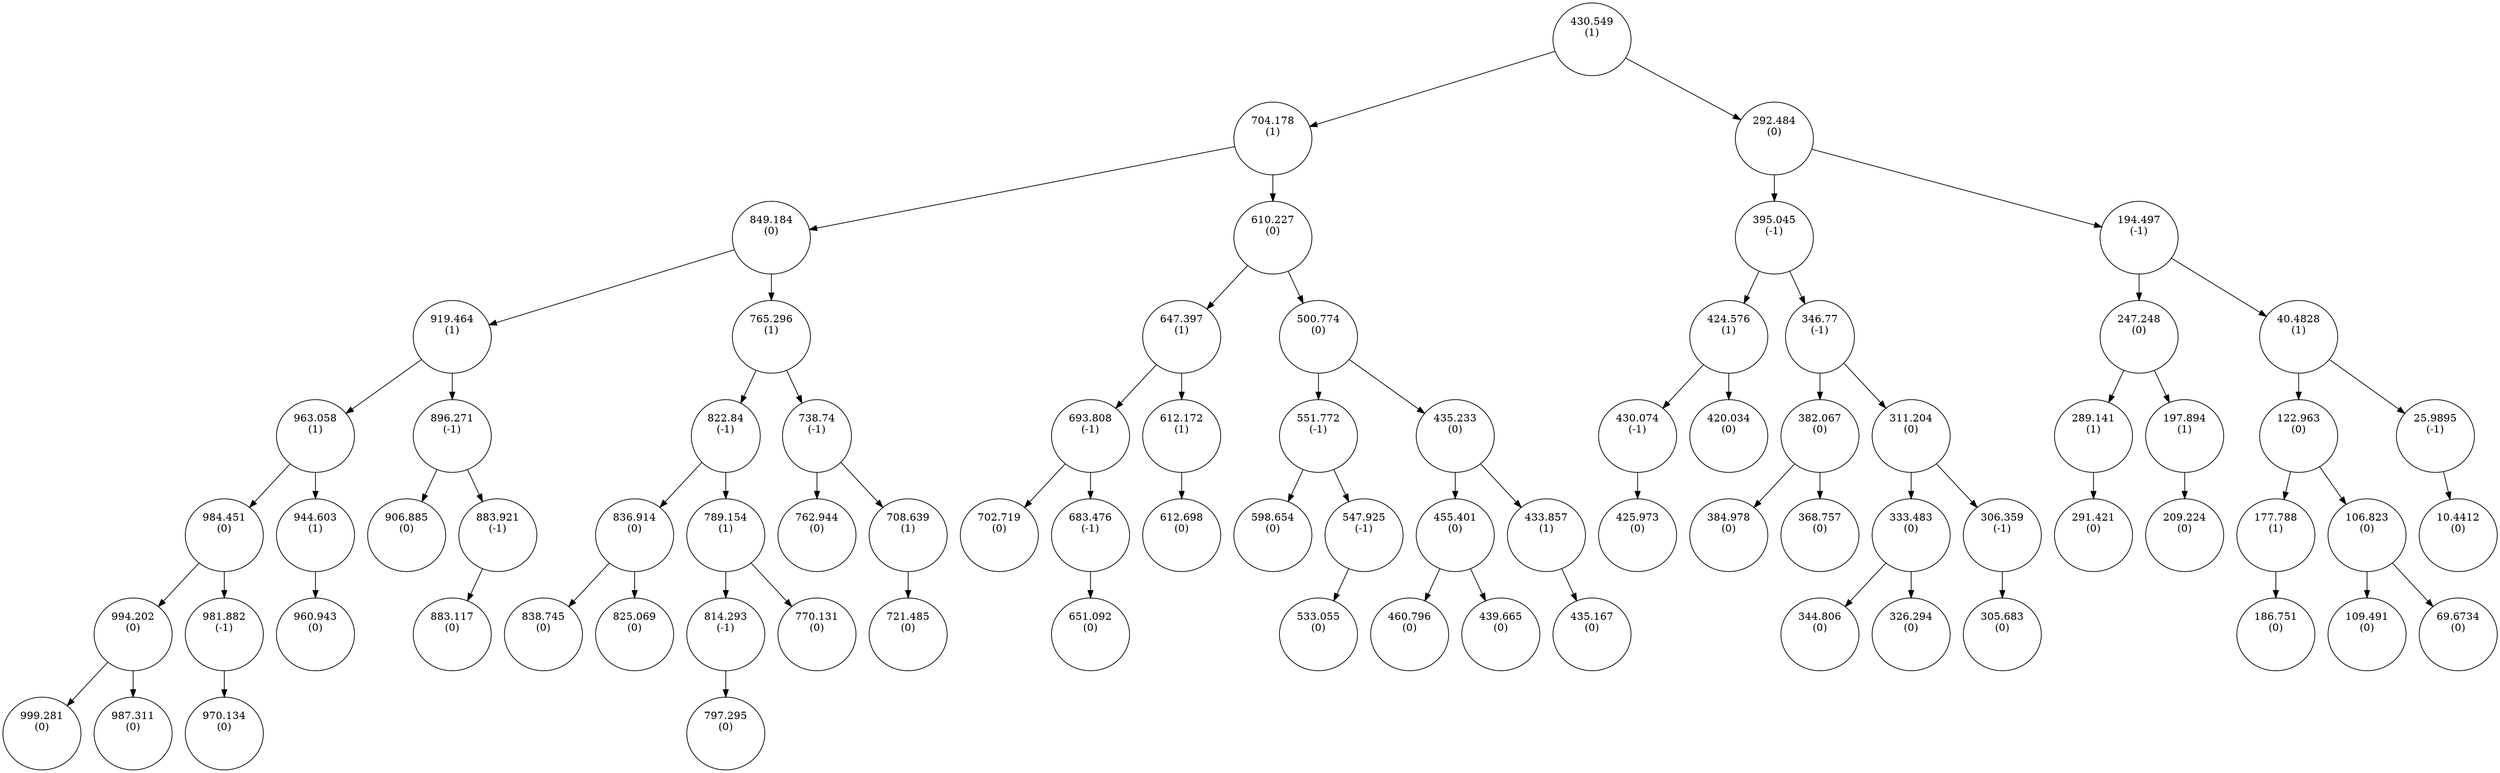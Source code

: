 digraph AVLTree {
    node397 [label="430.549\n(1)\n\n\n"];
    node398 [label="704.178\n(1)\n\n\n"];
    node399 [label="849.184\n(0)\n\n\n"];
    node400 [label="919.464\n(1)\n\n\n"];
    node401 [label="963.058\n(1)\n\n\n"];
    node402 [label="984.451\n(0)\n\n\n"];
    node403 [label="994.202\n(0)\n\n\n"];
    node404 [label="999.281\n(0)\n\n\n"];
    node403 -> node404;
    node405 [label="987.311\n(0)\n\n\n"];
    node403 -> node405;
    node402 -> node403;
    node406 [label="981.882\n(-1)\n\n\n"];
    node407 [label="970.134\n(0)\n\n\n"];
    node406 -> node407;
    node402 -> node406;
    node401 -> node402;
    node408 [label="944.603\n(1)\n\n\n"];
    node409 [label="960.943\n(0)\n\n\n"];
    node408 -> node409;
    node401 -> node408;
    node400 -> node401;
    node410 [label="896.271\n(-1)\n\n\n"];
    node411 [label="906.885\n(0)\n\n\n"];
    node410 -> node411;
    node412 [label="883.921\n(-1)\n\n\n"];
    node413 [label="883.117\n(0)\n\n\n"];
    node412 -> node413;
    node410 -> node412;
    node400 -> node410;
    node399 -> node400;
    node414 [label="765.296\n(1)\n\n\n"];
    node415 [label="822.84\n(-1)\n\n\n"];
    node416 [label="836.914\n(0)\n\n\n"];
    node417 [label="838.745\n(0)\n\n\n"];
    node416 -> node417;
    node418 [label="825.069\n(0)\n\n\n"];
    node416 -> node418;
    node415 -> node416;
    node419 [label="789.154\n(1)\n\n\n"];
    node420 [label="814.293\n(-1)\n\n\n"];
    node421 [label="797.295\n(0)\n\n\n"];
    node420 -> node421;
    node419 -> node420;
    node422 [label="770.131\n(0)\n\n\n"];
    node419 -> node422;
    node415 -> node419;
    node414 -> node415;
    node423 [label="738.74\n(-1)\n\n\n"];
    node424 [label="762.944\n(0)\n\n\n"];
    node423 -> node424;
    node425 [label="708.639\n(1)\n\n\n"];
    node426 [label="721.485\n(0)\n\n\n"];
    node425 -> node426;
    node423 -> node425;
    node414 -> node423;
    node399 -> node414;
    node398 -> node399;
    node427 [label="610.227\n(0)\n\n\n"];
    node428 [label="647.397\n(1)\n\n\n"];
    node429 [label="693.808\n(-1)\n\n\n"];
    node430 [label="702.719\n(0)\n\n\n"];
    node429 -> node430;
    node431 [label="683.476\n(-1)\n\n\n"];
    node432 [label="651.092\n(0)\n\n\n"];
    node431 -> node432;
    node429 -> node431;
    node428 -> node429;
    node433 [label="612.172\n(1)\n\n\n"];
    node434 [label="612.698\n(0)\n\n\n"];
    node433 -> node434;
    node428 -> node433;
    node427 -> node428;
    node435 [label="500.774\n(0)\n\n\n"];
    node436 [label="551.772\n(-1)\n\n\n"];
    node437 [label="598.654\n(0)\n\n\n"];
    node436 -> node437;
    node438 [label="547.925\n(-1)\n\n\n"];
    node439 [label="533.055\n(0)\n\n\n"];
    node438 -> node439;
    node436 -> node438;
    node435 -> node436;
    node440 [label="435.233\n(0)\n\n\n"];
    node441 [label="455.401\n(0)\n\n\n"];
    node442 [label="460.796\n(0)\n\n\n"];
    node441 -> node442;
    node443 [label="439.665\n(0)\n\n\n"];
    node441 -> node443;
    node440 -> node441;
    node444 [label="433.857\n(1)\n\n\n"];
    node445 [label="435.167\n(0)\n\n\n"];
    node444 -> node445;
    node440 -> node444;
    node435 -> node440;
    node427 -> node435;
    node398 -> node427;
    node397 -> node398;
    node446 [label="292.484\n(0)\n\n\n"];
    node447 [label="395.045\n(-1)\n\n\n"];
    node448 [label="424.576\n(1)\n\n\n"];
    node449 [label="430.074\n(-1)\n\n\n"];
    node450 [label="425.973\n(0)\n\n\n"];
    node449 -> node450;
    node448 -> node449;
    node451 [label="420.034\n(0)\n\n\n"];
    node448 -> node451;
    node447 -> node448;
    node452 [label="346.77\n(-1)\n\n\n"];
    node453 [label="382.067\n(0)\n\n\n"];
    node454 [label="384.978\n(0)\n\n\n"];
    node453 -> node454;
    node455 [label="368.757\n(0)\n\n\n"];
    node453 -> node455;
    node452 -> node453;
    node456 [label="311.204\n(0)\n\n\n"];
    node457 [label="333.483\n(0)\n\n\n"];
    node458 [label="344.806\n(0)\n\n\n"];
    node457 -> node458;
    node459 [label="326.294\n(0)\n\n\n"];
    node457 -> node459;
    node456 -> node457;
    node460 [label="306.359\n(-1)\n\n\n"];
    node461 [label="305.683\n(0)\n\n\n"];
    node460 -> node461;
    node456 -> node460;
    node452 -> node456;
    node447 -> node452;
    node446 -> node447;
    node462 [label="194.497\n(-1)\n\n\n"];
    node463 [label="247.248\n(0)\n\n\n"];
    node464 [label="289.141\n(1)\n\n\n"];
    node465 [label="291.421\n(0)\n\n\n"];
    node464 -> node465;
    node463 -> node464;
    node466 [label="197.894\n(1)\n\n\n"];
    node467 [label="209.224\n(0)\n\n\n"];
    node466 -> node467;
    node463 -> node466;
    node462 -> node463;
    node468 [label="40.4828\n(1)\n\n\n"];
    node469 [label="122.963\n(0)\n\n\n"];
    node470 [label="177.788\n(1)\n\n\n"];
    node471 [label="186.751\n(0)\n\n\n"];
    node470 -> node471;
    node469 -> node470;
    node472 [label="106.823\n(0)\n\n\n"];
    node473 [label="109.491\n(0)\n\n\n"];
    node472 -> node473;
    node474 [label="69.6734\n(0)\n\n\n"];
    node472 -> node474;
    node469 -> node472;
    node468 -> node469;
    node475 [label="25.9895\n(-1)\n\n\n"];
    node476 [label="10.4412\n(0)\n\n\n"];
    node475 -> node476;
    node468 -> node475;
    node462 -> node468;
    node446 -> node462;
    node397 -> node446;
}
